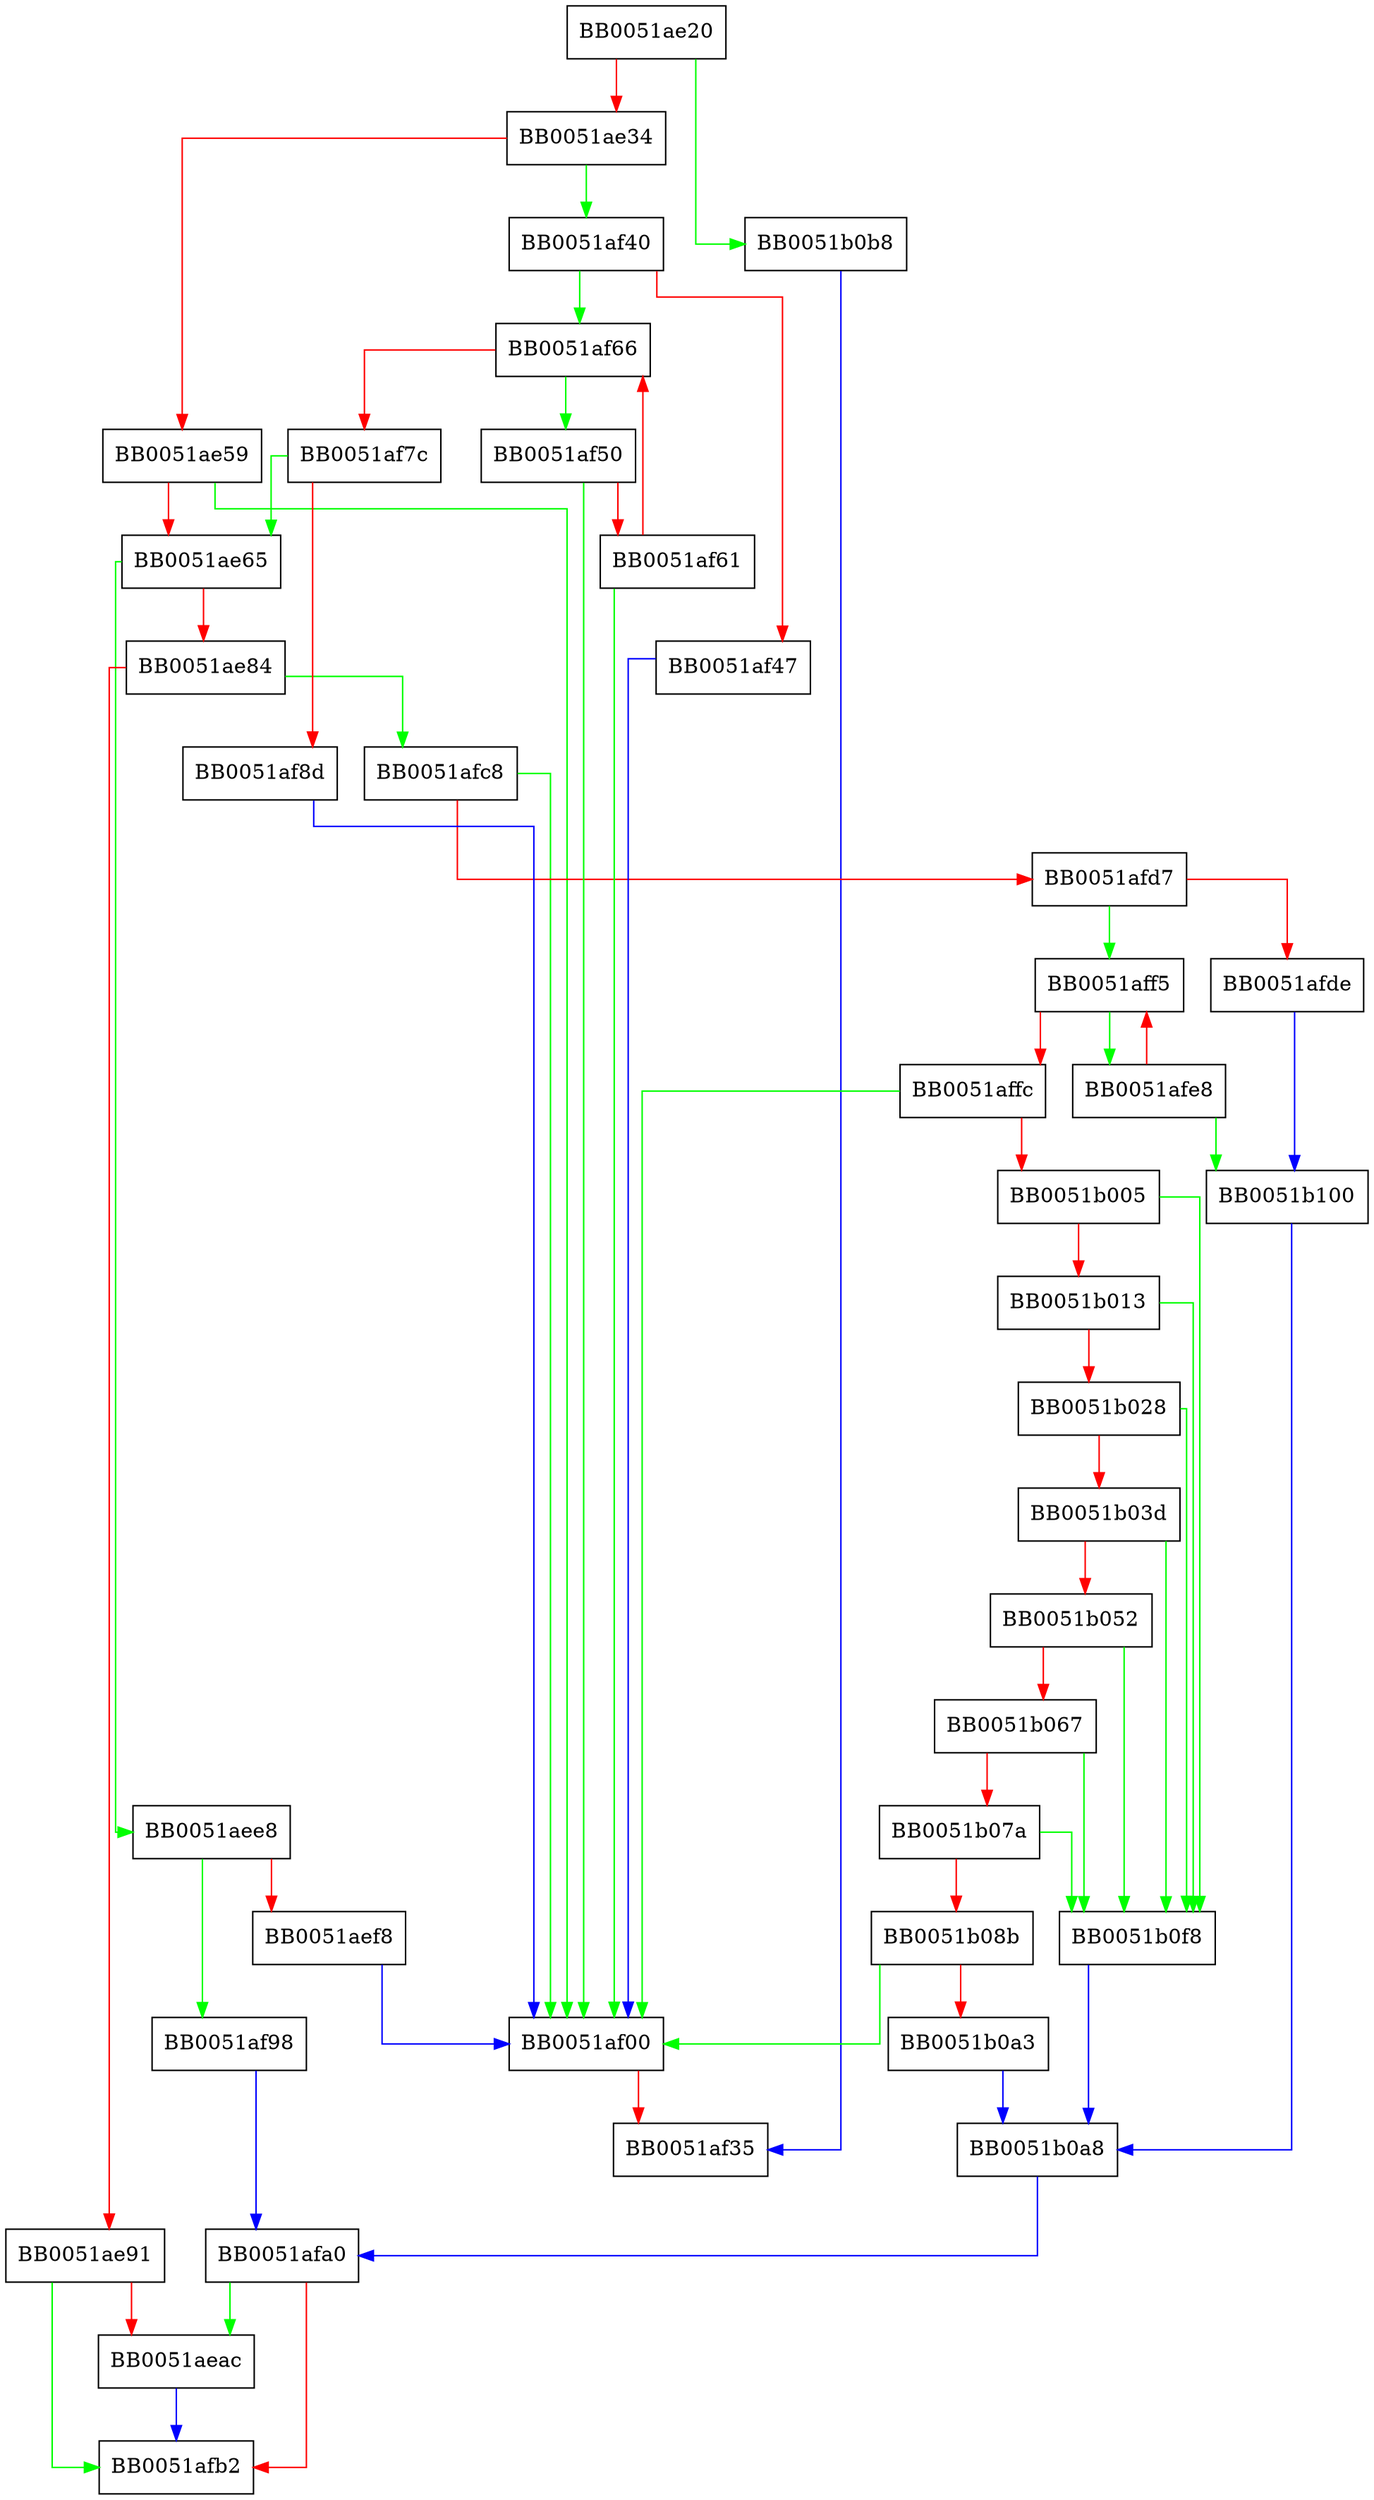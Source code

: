 digraph ASN1_get_object {
  node [shape="box"];
  graph [splines=ortho];
  BB0051ae20 -> BB0051b0b8 [color="green"];
  BB0051ae20 -> BB0051ae34 [color="red"];
  BB0051ae34 -> BB0051af40 [color="green"];
  BB0051ae34 -> BB0051ae59 [color="red"];
  BB0051ae59 -> BB0051af00 [color="green"];
  BB0051ae59 -> BB0051ae65 [color="red"];
  BB0051ae65 -> BB0051aee8 [color="green"];
  BB0051ae65 -> BB0051ae84 [color="red"];
  BB0051ae84 -> BB0051afc8 [color="green"];
  BB0051ae84 -> BB0051ae91 [color="red"];
  BB0051ae91 -> BB0051afb2 [color="green"];
  BB0051ae91 -> BB0051aeac [color="red"];
  BB0051aeac -> BB0051afb2 [color="blue"];
  BB0051aee8 -> BB0051af98 [color="green"];
  BB0051aee8 -> BB0051aef8 [color="red"];
  BB0051aef8 -> BB0051af00 [color="blue"];
  BB0051af00 -> BB0051af35 [color="red"];
  BB0051af40 -> BB0051af66 [color="green"];
  BB0051af40 -> BB0051af47 [color="red"];
  BB0051af47 -> BB0051af00 [color="blue"];
  BB0051af50 -> BB0051af00 [color="green"];
  BB0051af50 -> BB0051af61 [color="red"];
  BB0051af61 -> BB0051af00 [color="green"];
  BB0051af61 -> BB0051af66 [color="red"];
  BB0051af66 -> BB0051af50 [color="green"];
  BB0051af66 -> BB0051af7c [color="red"];
  BB0051af7c -> BB0051ae65 [color="green"];
  BB0051af7c -> BB0051af8d [color="red"];
  BB0051af8d -> BB0051af00 [color="blue"];
  BB0051af98 -> BB0051afa0 [color="blue"];
  BB0051afa0 -> BB0051aeac [color="green"];
  BB0051afa0 -> BB0051afb2 [color="red"];
  BB0051afc8 -> BB0051af00 [color="green"];
  BB0051afc8 -> BB0051afd7 [color="red"];
  BB0051afd7 -> BB0051aff5 [color="green"];
  BB0051afd7 -> BB0051afde [color="red"];
  BB0051afde -> BB0051b100 [color="blue"];
  BB0051afe8 -> BB0051b100 [color="green"];
  BB0051afe8 -> BB0051aff5 [color="red"];
  BB0051aff5 -> BB0051afe8 [color="green"];
  BB0051aff5 -> BB0051affc [color="red"];
  BB0051affc -> BB0051af00 [color="green"];
  BB0051affc -> BB0051b005 [color="red"];
  BB0051b005 -> BB0051b0f8 [color="green"];
  BB0051b005 -> BB0051b013 [color="red"];
  BB0051b013 -> BB0051b0f8 [color="green"];
  BB0051b013 -> BB0051b028 [color="red"];
  BB0051b028 -> BB0051b0f8 [color="green"];
  BB0051b028 -> BB0051b03d [color="red"];
  BB0051b03d -> BB0051b0f8 [color="green"];
  BB0051b03d -> BB0051b052 [color="red"];
  BB0051b052 -> BB0051b0f8 [color="green"];
  BB0051b052 -> BB0051b067 [color="red"];
  BB0051b067 -> BB0051b0f8 [color="green"];
  BB0051b067 -> BB0051b07a [color="red"];
  BB0051b07a -> BB0051b0f8 [color="green"];
  BB0051b07a -> BB0051b08b [color="red"];
  BB0051b08b -> BB0051af00 [color="green"];
  BB0051b08b -> BB0051b0a3 [color="red"];
  BB0051b0a3 -> BB0051b0a8 [color="blue"];
  BB0051b0a8 -> BB0051afa0 [color="blue"];
  BB0051b0b8 -> BB0051af35 [color="blue"];
  BB0051b0f8 -> BB0051b0a8 [color="blue"];
  BB0051b100 -> BB0051b0a8 [color="blue"];
}